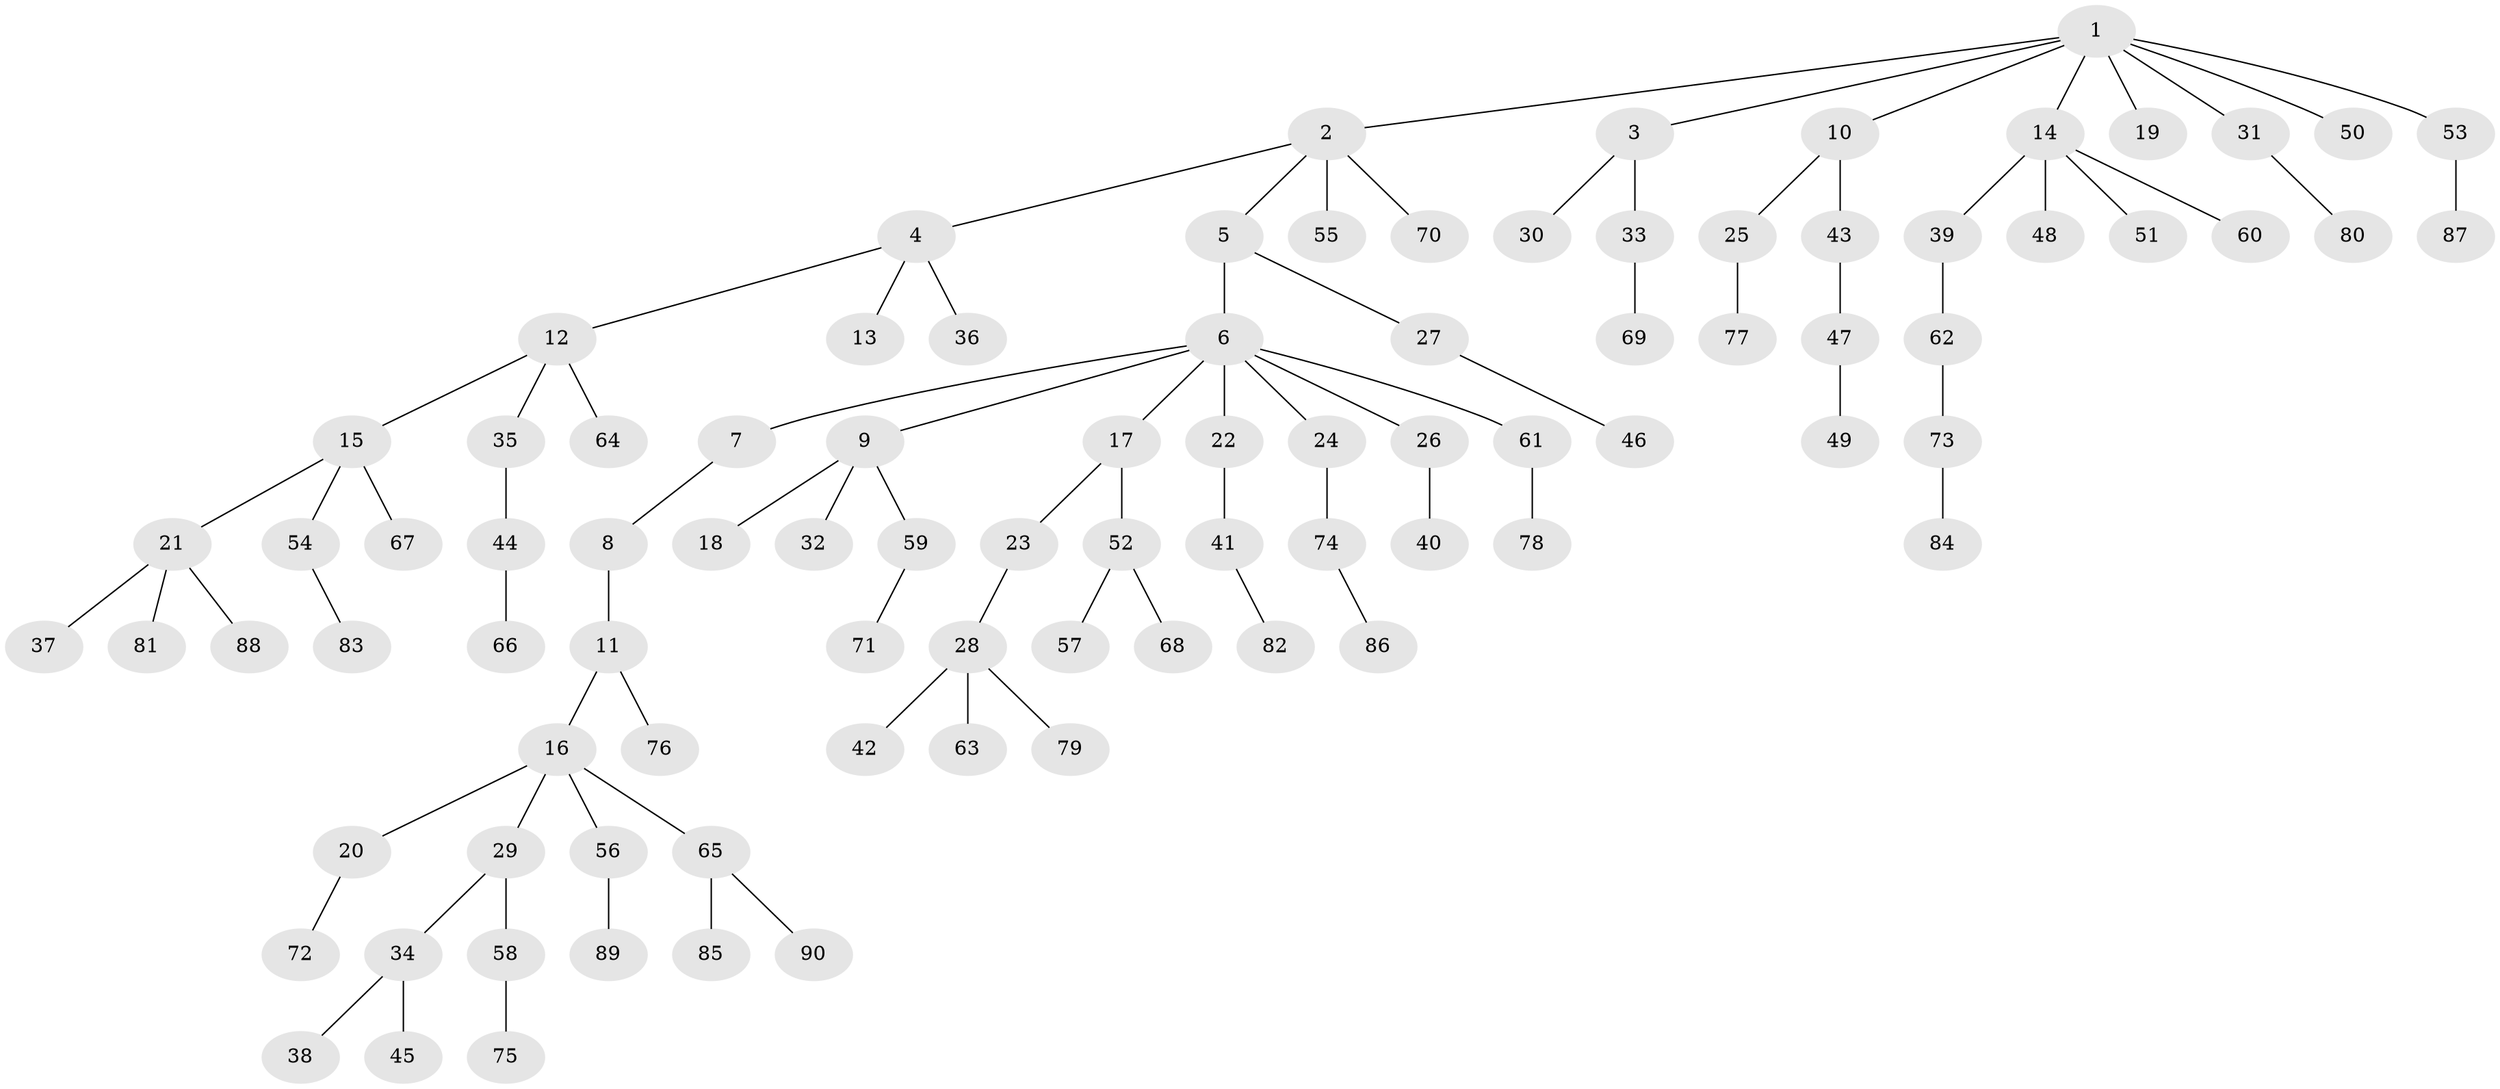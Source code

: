 // coarse degree distribution, {8: 0.03278688524590164, 4: 0.04918032786885246, 2: 0.21311475409836064, 3: 0.14754098360655737, 6: 0.01639344262295082, 1: 0.5409836065573771}
// Generated by graph-tools (version 1.1) at 2025/52/02/27/25 19:52:10]
// undirected, 90 vertices, 89 edges
graph export_dot {
graph [start="1"]
  node [color=gray90,style=filled];
  1;
  2;
  3;
  4;
  5;
  6;
  7;
  8;
  9;
  10;
  11;
  12;
  13;
  14;
  15;
  16;
  17;
  18;
  19;
  20;
  21;
  22;
  23;
  24;
  25;
  26;
  27;
  28;
  29;
  30;
  31;
  32;
  33;
  34;
  35;
  36;
  37;
  38;
  39;
  40;
  41;
  42;
  43;
  44;
  45;
  46;
  47;
  48;
  49;
  50;
  51;
  52;
  53;
  54;
  55;
  56;
  57;
  58;
  59;
  60;
  61;
  62;
  63;
  64;
  65;
  66;
  67;
  68;
  69;
  70;
  71;
  72;
  73;
  74;
  75;
  76;
  77;
  78;
  79;
  80;
  81;
  82;
  83;
  84;
  85;
  86;
  87;
  88;
  89;
  90;
  1 -- 2;
  1 -- 3;
  1 -- 10;
  1 -- 14;
  1 -- 19;
  1 -- 31;
  1 -- 50;
  1 -- 53;
  2 -- 4;
  2 -- 5;
  2 -- 55;
  2 -- 70;
  3 -- 30;
  3 -- 33;
  4 -- 12;
  4 -- 13;
  4 -- 36;
  5 -- 6;
  5 -- 27;
  6 -- 7;
  6 -- 9;
  6 -- 17;
  6 -- 22;
  6 -- 24;
  6 -- 26;
  6 -- 61;
  7 -- 8;
  8 -- 11;
  9 -- 18;
  9 -- 32;
  9 -- 59;
  10 -- 25;
  10 -- 43;
  11 -- 16;
  11 -- 76;
  12 -- 15;
  12 -- 35;
  12 -- 64;
  14 -- 39;
  14 -- 48;
  14 -- 51;
  14 -- 60;
  15 -- 21;
  15 -- 54;
  15 -- 67;
  16 -- 20;
  16 -- 29;
  16 -- 56;
  16 -- 65;
  17 -- 23;
  17 -- 52;
  20 -- 72;
  21 -- 37;
  21 -- 81;
  21 -- 88;
  22 -- 41;
  23 -- 28;
  24 -- 74;
  25 -- 77;
  26 -- 40;
  27 -- 46;
  28 -- 42;
  28 -- 63;
  28 -- 79;
  29 -- 34;
  29 -- 58;
  31 -- 80;
  33 -- 69;
  34 -- 38;
  34 -- 45;
  35 -- 44;
  39 -- 62;
  41 -- 82;
  43 -- 47;
  44 -- 66;
  47 -- 49;
  52 -- 57;
  52 -- 68;
  53 -- 87;
  54 -- 83;
  56 -- 89;
  58 -- 75;
  59 -- 71;
  61 -- 78;
  62 -- 73;
  65 -- 85;
  65 -- 90;
  73 -- 84;
  74 -- 86;
}
